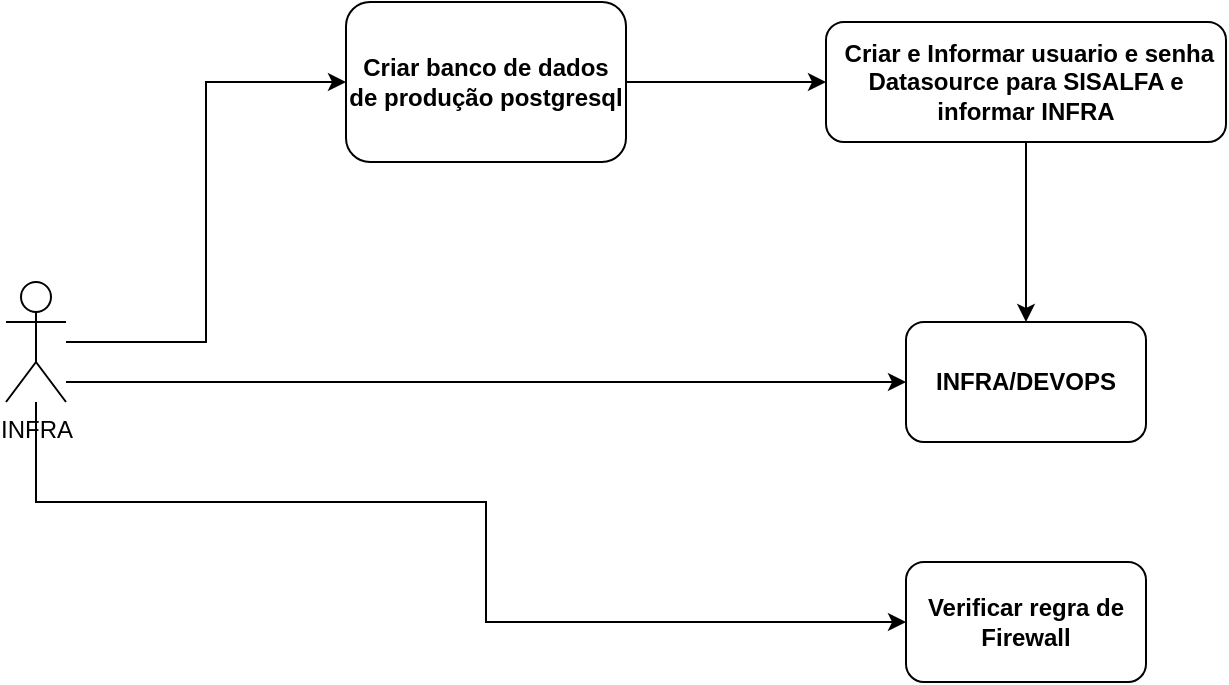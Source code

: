 <mxfile version="14.6.2" type="github"><diagram id="cIqgKolZ-jh8vnZEAO7H" name="Page-1"><mxGraphModel dx="1422" dy="705" grid="1" gridSize="10" guides="1" tooltips="1" connect="1" arrows="1" fold="1" page="1" pageScale="1" pageWidth="827" pageHeight="1169" math="0" shadow="0"><root><mxCell id="0"/><mxCell id="1" parent="0"/><mxCell id="9MVz9mXACxhlVoB50FGK-7" style="edgeStyle=orthogonalEdgeStyle;rounded=0;orthogonalLoop=1;jettySize=auto;html=1;entryX=0;entryY=0.5;entryDx=0;entryDy=0;" edge="1" parent="1" source="9MVz9mXACxhlVoB50FGK-1" target="9MVz9mXACxhlVoB50FGK-4"><mxGeometry relative="1" as="geometry"/></mxCell><mxCell id="9MVz9mXACxhlVoB50FGK-8" style="edgeStyle=orthogonalEdgeStyle;rounded=0;orthogonalLoop=1;jettySize=auto;html=1;" edge="1" parent="1" source="9MVz9mXACxhlVoB50FGK-1" target="9MVz9mXACxhlVoB50FGK-5"><mxGeometry relative="1" as="geometry"><Array as="points"><mxPoint x="280" y="240"/><mxPoint x="280" y="240"/></Array></mxGeometry></mxCell><mxCell id="9MVz9mXACxhlVoB50FGK-16" style="edgeStyle=orthogonalEdgeStyle;rounded=0;orthogonalLoop=1;jettySize=auto;html=1;entryX=0;entryY=0.5;entryDx=0;entryDy=0;" edge="1" parent="1" source="9MVz9mXACxhlVoB50FGK-1" target="9MVz9mXACxhlVoB50FGK-15"><mxGeometry relative="1" as="geometry"><Array as="points"><mxPoint x="45" y="300"/><mxPoint x="270" y="300"/><mxPoint x="270" y="360"/></Array></mxGeometry></mxCell><mxCell id="9MVz9mXACxhlVoB50FGK-1" value="INFRA" style="shape=umlActor;verticalLabelPosition=bottom;verticalAlign=top;html=1;outlineConnect=0;" vertex="1" parent="1"><mxGeometry x="30" y="190" width="30" height="60" as="geometry"/></mxCell><mxCell id="9MVz9mXACxhlVoB50FGK-12" style="edgeStyle=orthogonalEdgeStyle;rounded=0;orthogonalLoop=1;jettySize=auto;html=1;" edge="1" parent="1" source="9MVz9mXACxhlVoB50FGK-4" target="9MVz9mXACxhlVoB50FGK-13"><mxGeometry relative="1" as="geometry"><mxPoint x="520" y="90" as="targetPoint"/></mxGeometry></mxCell><mxCell id="9MVz9mXACxhlVoB50FGK-4" value="Criar banco de dados de produção&amp;nbsp;postgresql" style="rounded=1;whiteSpace=wrap;html=1;fontStyle=1" vertex="1" parent="1"><mxGeometry x="200" y="50" width="140" height="80" as="geometry"/></mxCell><mxCell id="9MVz9mXACxhlVoB50FGK-5" value="INFRA/DEVOPS" style="rounded=1;whiteSpace=wrap;html=1;fontStyle=1" vertex="1" parent="1"><mxGeometry x="480" y="210" width="120" height="60" as="geometry"/></mxCell><mxCell id="9MVz9mXACxhlVoB50FGK-14" style="edgeStyle=orthogonalEdgeStyle;rounded=0;orthogonalLoop=1;jettySize=auto;html=1;" edge="1" parent="1" source="9MVz9mXACxhlVoB50FGK-13" target="9MVz9mXACxhlVoB50FGK-5"><mxGeometry relative="1" as="geometry"/></mxCell><mxCell id="9MVz9mXACxhlVoB50FGK-13" value="&lt;span&gt;&amp;nbsp;Criar e Informar usuario e senha Datasource para SISALFA e informar INFRA&lt;/span&gt;" style="rounded=1;whiteSpace=wrap;html=1;fontStyle=1" vertex="1" parent="1"><mxGeometry x="440" y="60" width="200" height="60" as="geometry"/></mxCell><mxCell id="9MVz9mXACxhlVoB50FGK-15" value="Verificar regra de Firewall" style="rounded=1;whiteSpace=wrap;html=1;fontStyle=1" vertex="1" parent="1"><mxGeometry x="480" y="330" width="120" height="60" as="geometry"/></mxCell></root></mxGraphModel></diagram></mxfile>